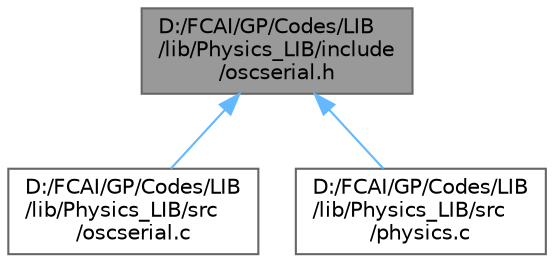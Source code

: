 digraph "D:/FCAI/GP/Codes/LIB/lib/Physics_LIB/include/oscserial.h"
{
 // LATEX_PDF_SIZE
  bgcolor="transparent";
  edge [fontname=Helvetica,fontsize=10,labelfontname=Helvetica,labelfontsize=10];
  node [fontname=Helvetica,fontsize=10,shape=box,height=0.2,width=0.4];
  Node1 [id="Node000001",label="D:/FCAI/GP/Codes/LIB\l/lib/Physics_LIB/include\l/oscserial.h",height=0.2,width=0.4,color="gray40", fillcolor="grey60", style="filled", fontcolor="black",tooltip="This file contains the implementation of the serial version of the oscillation simulation in 1D and 2..."];
  Node1 -> Node2 [id="edge1_Node000001_Node000002",dir="back",color="steelblue1",style="solid",tooltip=" "];
  Node2 [id="Node000002",label="D:/FCAI/GP/Codes/LIB\l/lib/Physics_LIB/src\l/oscserial.c",height=0.2,width=0.4,color="grey40", fillcolor="white", style="filled",URL="$oscserial_8c.html",tooltip="This file contains the implementation of the serial version of the oscillation simulation in 1D and 2..."];
  Node1 -> Node3 [id="edge2_Node000001_Node000003",dir="back",color="steelblue1",style="solid",tooltip=" "];
  Node3 [id="Node000003",label="D:/FCAI/GP/Codes/LIB\l/lib/Physics_LIB/src\l/physics.c",height=0.2,width=0.4,color="grey40", fillcolor="white", style="filled",URL="$physics_8c.html",tooltip="This file contains collection of all simulations calls."];
}
